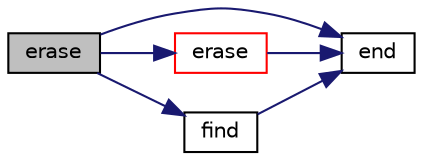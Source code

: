 digraph "erase"
{
  bgcolor="transparent";
  edge [fontname="Helvetica",fontsize="10",labelfontname="Helvetica",labelfontsize="10"];
  node [fontname="Helvetica",fontsize="10",shape=record];
  rankdir="LR";
  Node1 [label="erase",height=0.2,width=0.4,color="black", fillcolor="grey75", style="filled", fontcolor="black"];
  Node1 -> Node2 [color="midnightblue",fontsize="10",style="solid",fontname="Helvetica"];
  Node2 [label="end",height=0.2,width=0.4,color="black",URL="$a02513.html#abc870e1050852bb792e4782bd067893c",tooltip="Iterator set to beyond the end of the StaticHashTable. "];
  Node1 -> Node3 [color="midnightblue",fontsize="10",style="solid",fontname="Helvetica"];
  Node3 [label="erase",height=0.2,width=0.4,color="red",URL="$a02513.html#a66e436ff66ccd6b02f8523842220fe6e",tooltip="Erase an hashed entry specified by given iterator. "];
  Node3 -> Node2 [color="midnightblue",fontsize="10",style="solid",fontname="Helvetica"];
  Node1 -> Node4 [color="midnightblue",fontsize="10",style="solid",fontname="Helvetica"];
  Node4 [label="find",height=0.2,width=0.4,color="black",URL="$a02513.html#a35816d9a16c36521d2fbe68f3a5666e0",tooltip="Find and return an iterator set at the hashed entry. "];
  Node4 -> Node2 [color="midnightblue",fontsize="10",style="solid",fontname="Helvetica"];
}
